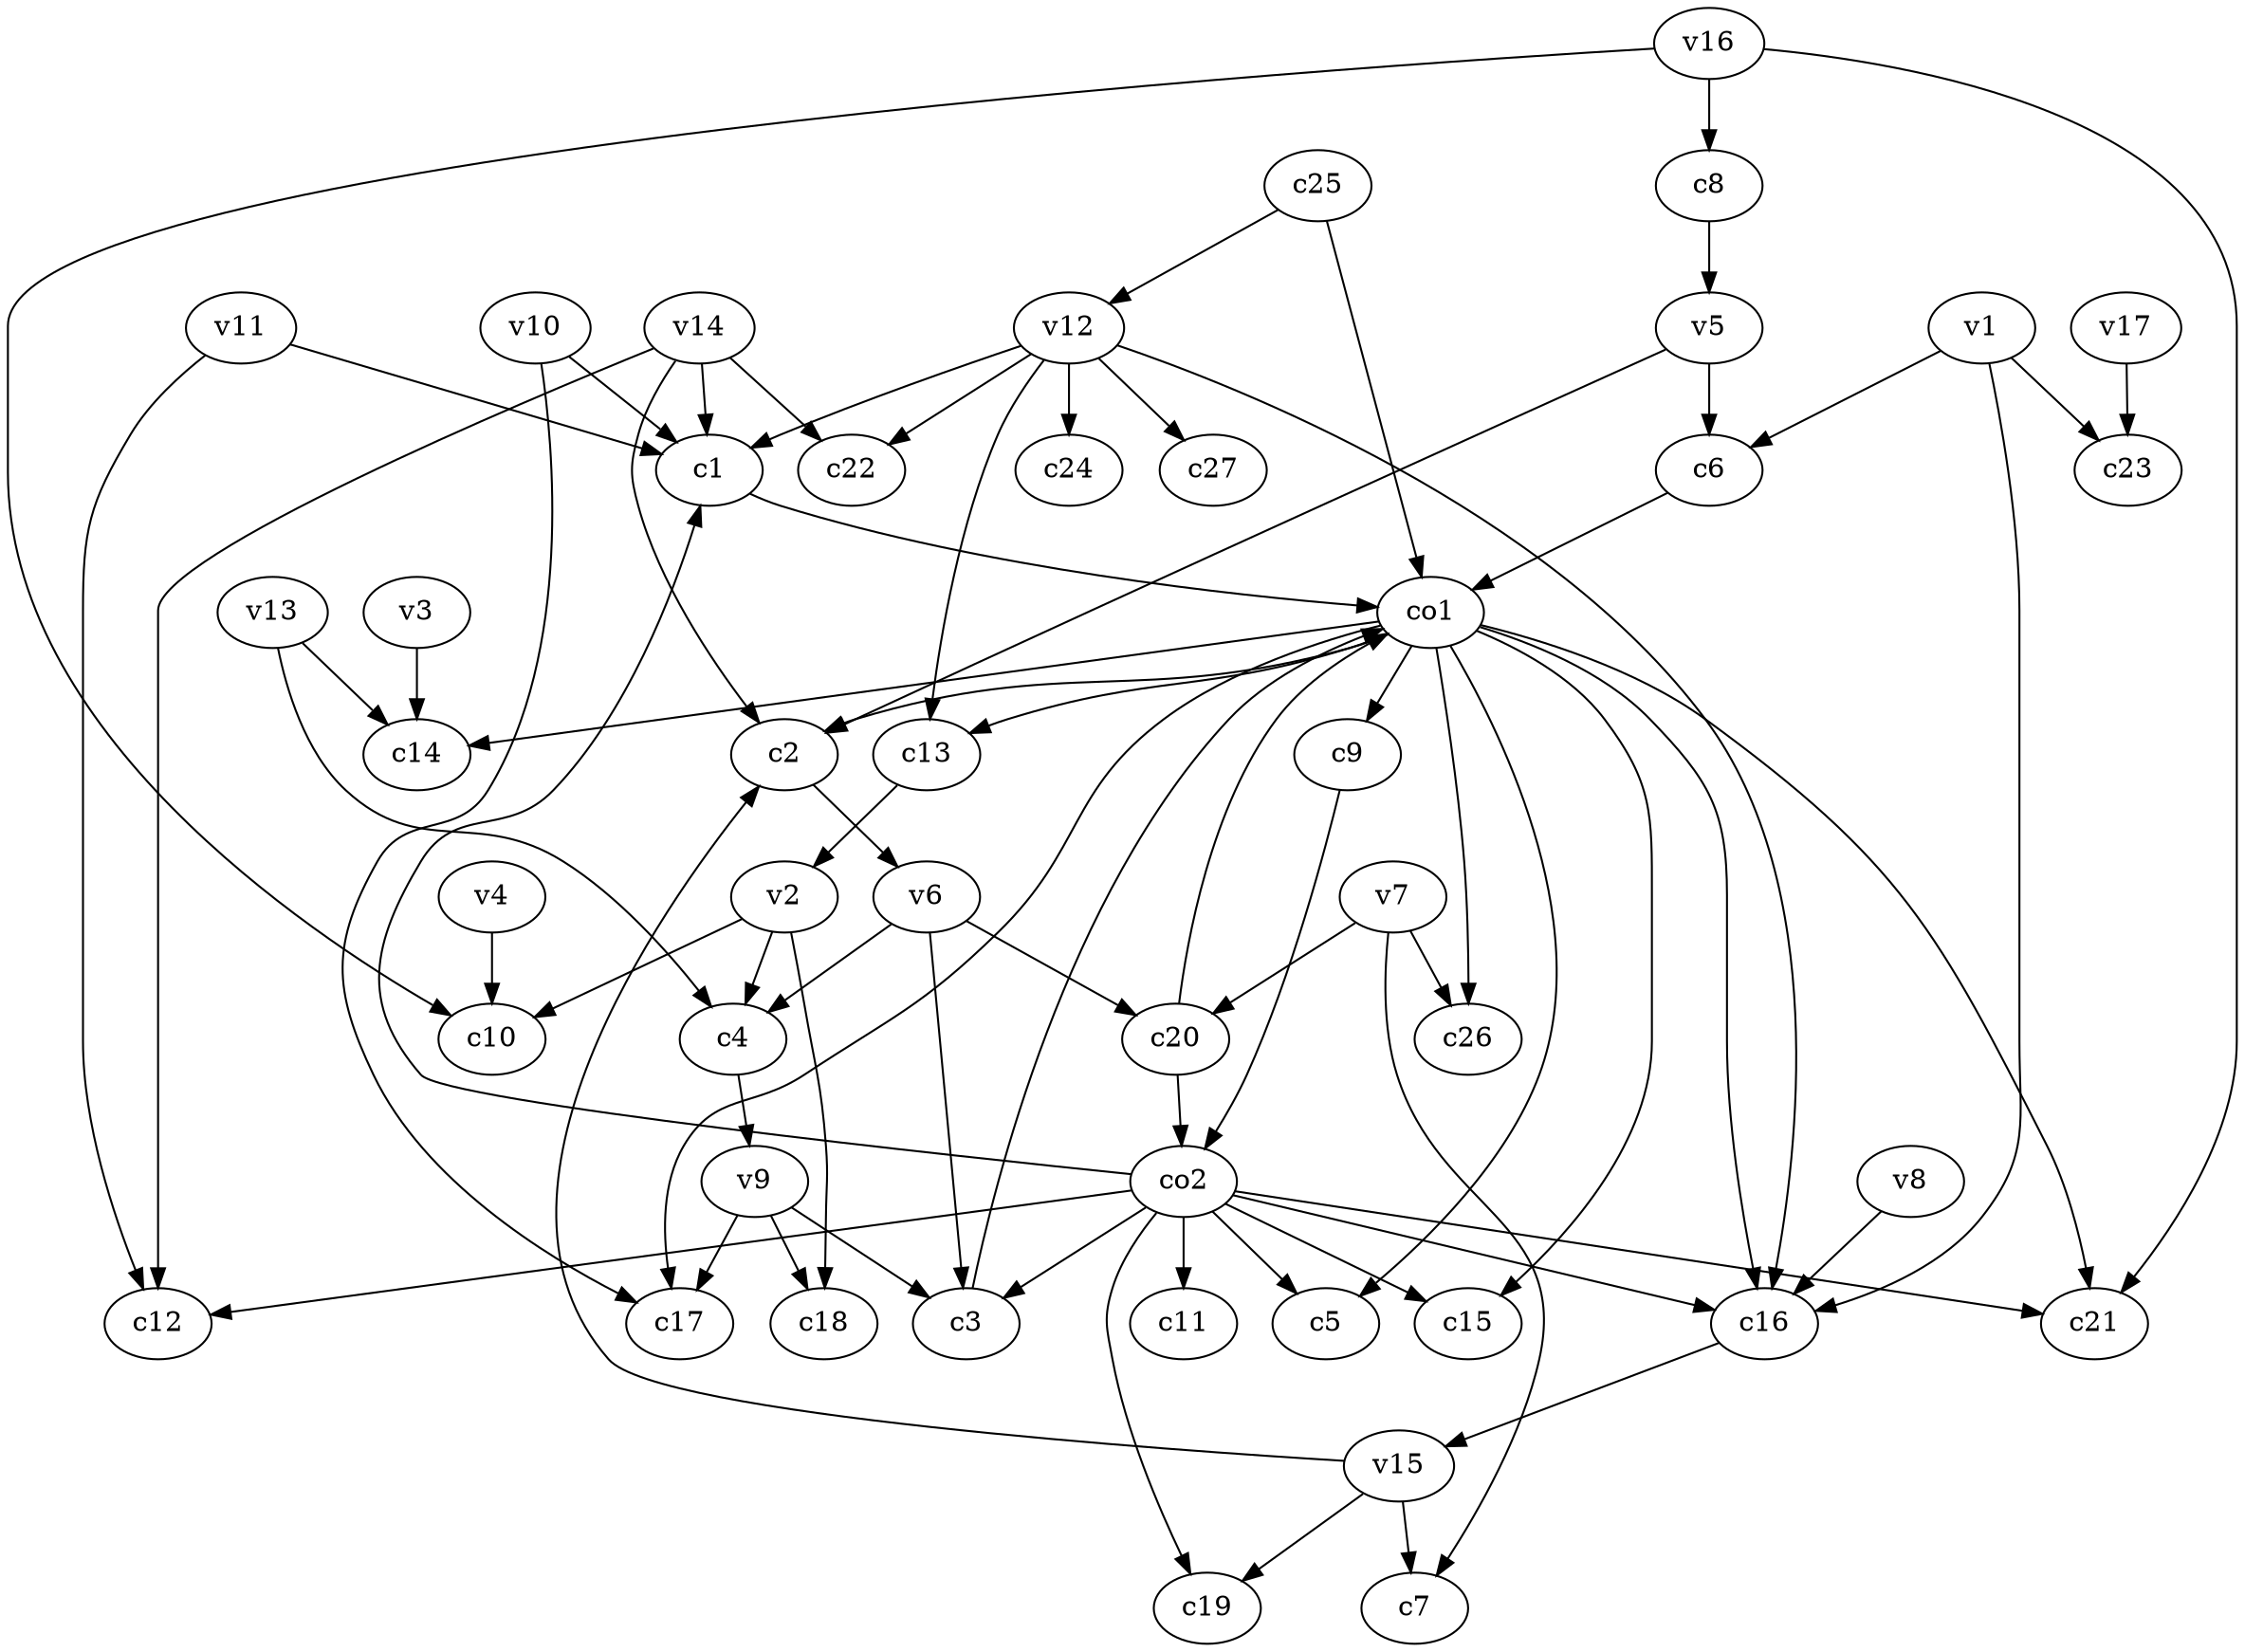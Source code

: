 strict digraph  {
c1;
c2;
c3;
c4;
c5;
c6;
c7;
c8;
c9;
c10;
c11;
c12;
c13;
c14;
c15;
c16;
c17;
c18;
c19;
c20;
c21;
c22;
c23;
c24;
c25;
c26;
c27;
v1;
v2;
v3;
v4;
v5;
v6;
v7;
v8;
v9;
v10;
v11;
v12;
v13;
v14;
v15;
v16;
v17;
co1;
co2;
c1 -> co1  [weight=1];
c2 -> v6  [weight=1];
c3 -> co1  [weight=1];
c4 -> v9  [weight=1];
c6 -> co1  [weight=1];
c8 -> v5  [weight=1];
c9 -> co2  [weight=1];
c13 -> v2  [weight=1];
c16 -> v15  [weight=1];
c20 -> co1  [weight=1];
c20 -> co2  [weight=1];
c25 -> co1  [weight=1];
c25 -> v12  [weight=1];
v1 -> c16  [weight=1];
v1 -> c23  [weight=1];
v1 -> c6  [weight=1];
v2 -> c4  [weight=1];
v2 -> c18  [weight=1];
v2 -> c10  [weight=1];
v3 -> c14  [weight=1];
v4 -> c10  [weight=1];
v5 -> c6  [weight=1];
v5 -> c2  [weight=1];
v6 -> c3  [weight=1];
v6 -> c20  [weight=1];
v6 -> c4  [weight=1];
v7 -> c26  [weight=1];
v7 -> c7  [weight=1];
v7 -> c20  [weight=1];
v8 -> c16  [weight=1];
v9 -> c3  [weight=1];
v9 -> c17  [weight=1];
v9 -> c18  [weight=1];
v10 -> c17  [weight=1];
v10 -> c1  [weight=1];
v11 -> c1  [weight=1];
v11 -> c12  [weight=1];
v12 -> c1  [weight=1];
v12 -> c22  [weight=1];
v12 -> c24  [weight=1];
v12 -> c27  [weight=1];
v12 -> c16  [weight=1];
v12 -> c13  [weight=1];
v13 -> c4  [weight=1];
v13 -> c14  [weight=1];
v14 -> c22  [weight=1];
v14 -> c12  [weight=1];
v14 -> c2  [weight=1];
v14 -> c1  [weight=1];
v15 -> c7  [weight=1];
v15 -> c2  [weight=1];
v15 -> c19  [weight=1];
v16 -> c8  [weight=1];
v16 -> c10  [weight=1];
v16 -> c21  [weight=1];
v17 -> c23  [weight=1];
co1 -> c2  [weight=1];
co1 -> c5  [weight=1];
co1 -> c14  [weight=1];
co1 -> c17  [weight=1];
co1 -> c9  [weight=1];
co1 -> c21  [weight=1];
co1 -> c13  [weight=1];
co1 -> c16  [weight=1];
co1 -> c15  [weight=1];
co1 -> c26  [weight=1];
co2 -> c5  [weight=1];
co2 -> c16  [weight=1];
co2 -> c15  [weight=1];
co2 -> c11  [weight=1];
co2 -> c12  [weight=1];
co2 -> c1  [weight=1];
co2 -> c3  [weight=1];
co2 -> c21  [weight=1];
co2 -> c19  [weight=1];
}
